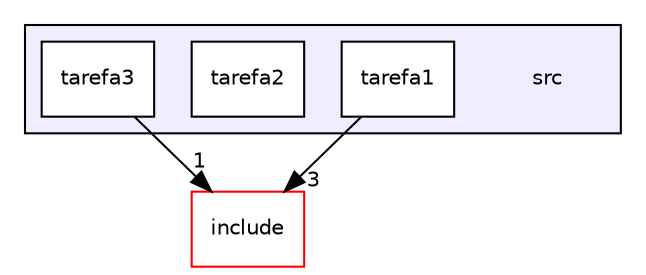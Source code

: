 digraph "src" {
  compound=true
  node [ fontsize="10", fontname="Helvetica"];
  edge [ labelfontsize="10", labelfontname="Helvetica"];
  subgraph clusterdir_68267d1309a1af8e8297ef4c3efbcdba {
    graph [ bgcolor="#eeeeff", pencolor="black", label="" URL="dir_68267d1309a1af8e8297ef4c3efbcdba.html"];
    dir_68267d1309a1af8e8297ef4c3efbcdba [shape=plaintext label="src"];
    dir_bc7736c6594e07983ed7346e0029c6f4 [shape=box label="tarefa1" color="black" fillcolor="white" style="filled" URL="dir_bc7736c6594e07983ed7346e0029c6f4.html"];
    dir_a4ebae6655c731719c3b46885615bcce [shape=box label="tarefa2" color="black" fillcolor="white" style="filled" URL="dir_a4ebae6655c731719c3b46885615bcce.html"];
    dir_6411b01aef34fd18fbfc8a499a7f0c78 [shape=box label="tarefa3" color="black" fillcolor="white" style="filled" URL="dir_6411b01aef34fd18fbfc8a499a7f0c78.html"];
  }
  dir_d44c64559bbebec7f509842c48db8b23 [shape=box label="include" fillcolor="white" style="filled" color="red" URL="dir_d44c64559bbebec7f509842c48db8b23.html"];
  dir_6411b01aef34fd18fbfc8a499a7f0c78->dir_d44c64559bbebec7f509842c48db8b23 [headlabel="1", labeldistance=1.5 headhref="dir_000007_000000.html"];
  dir_bc7736c6594e07983ed7346e0029c6f4->dir_d44c64559bbebec7f509842c48db8b23 [headlabel="3", labeldistance=1.5 headhref="dir_000005_000000.html"];
}
